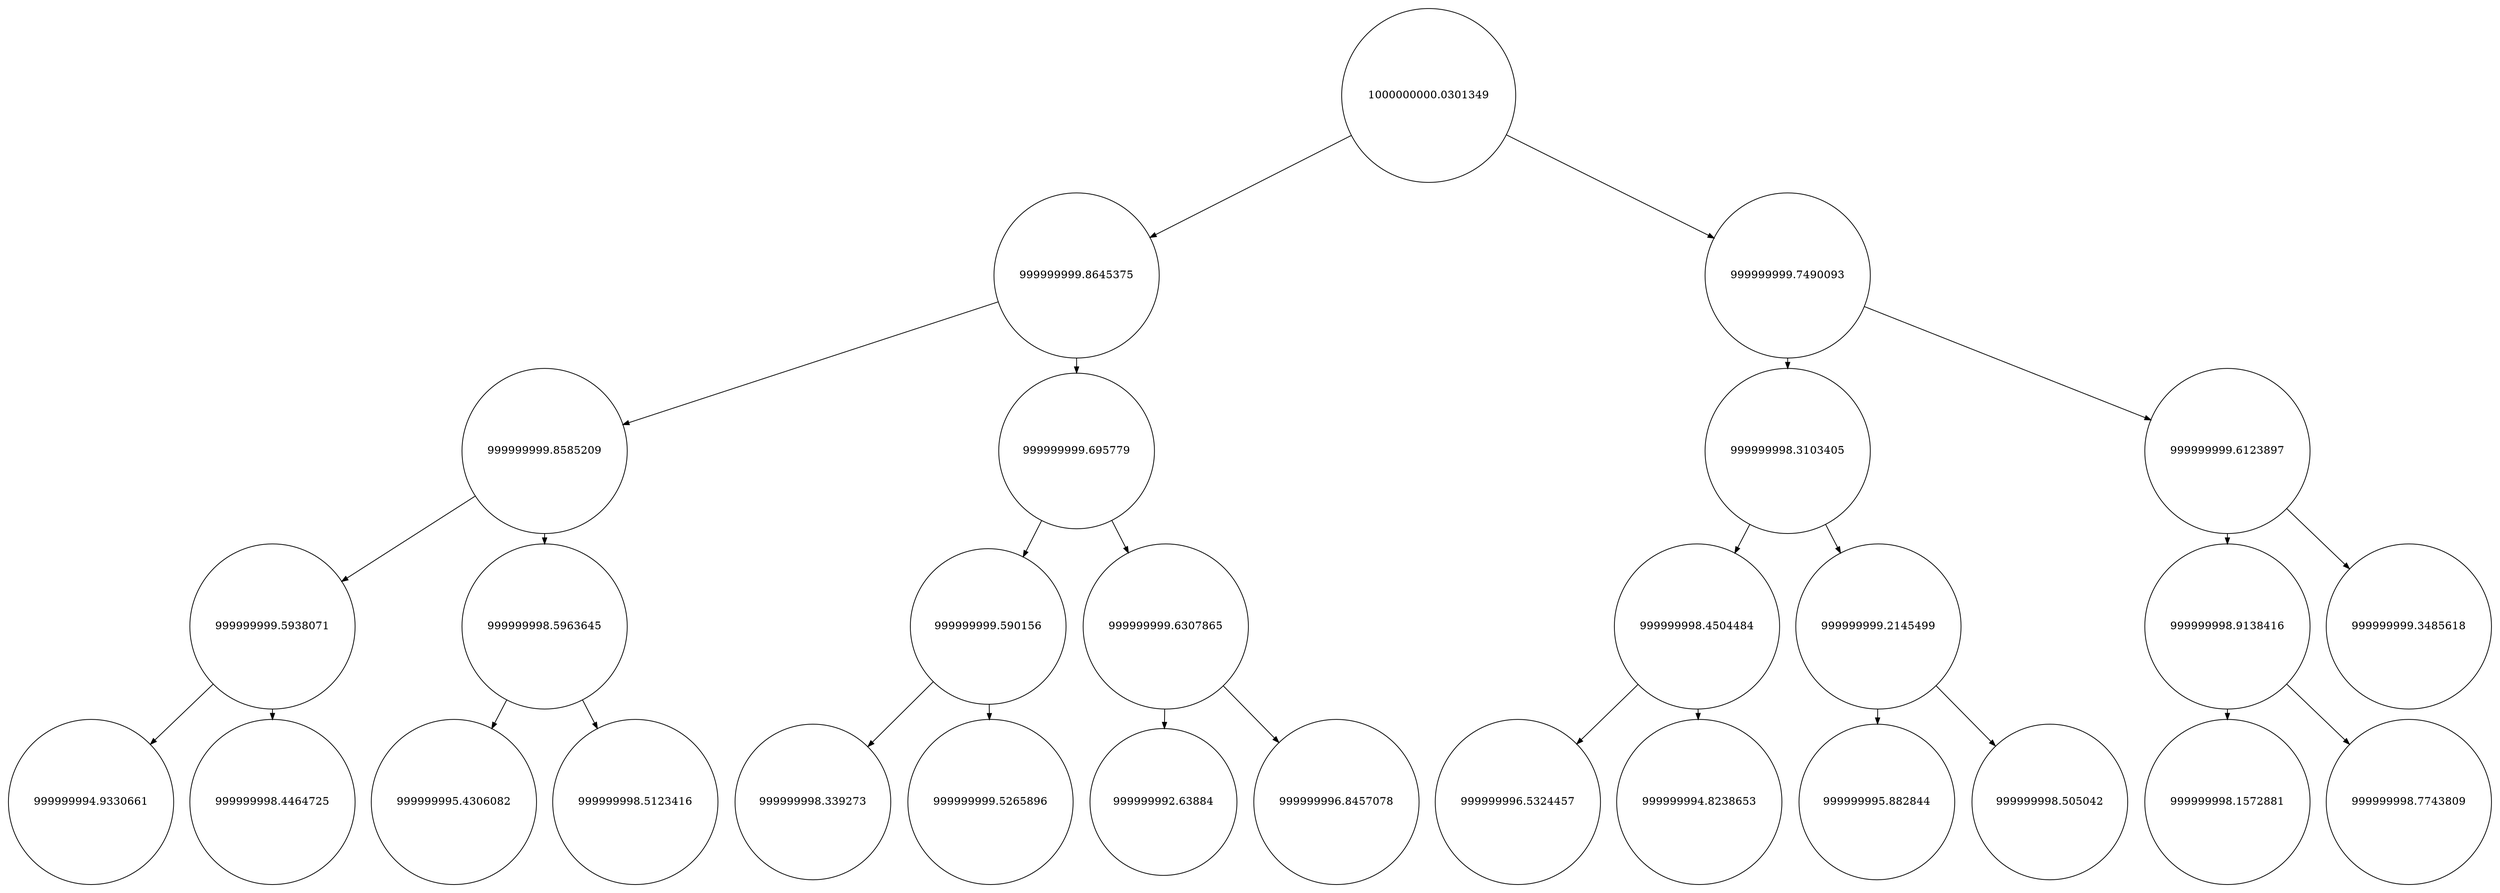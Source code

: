 
    digraph G {
    nodesep=0.3;
    ranksep=0.2;
    margin=0.1;
    node [shape=circle];
    edge [arrowsize=0.8];
    1 -> 2[side=left];
1 -> 3;
2 -> 4[side=left];
2 -> 5;
3 -> 6[side=left];
3 -> 7;
4 -> 8[side=left];
4 -> 9;
5 -> 10[side=left];
5 -> 11;
6 -> 12[side=left];
6 -> 13;
7 -> 14[side=left];
7 -> 15;
8 -> 16[side=left];
8 -> 17;
9 -> 18[side=left];
9 -> 19;
10 -> 20[side=left];
10 -> 21;
11 -> 22[side=left];
11 -> 23;
12 -> 24[side=left];
12 -> 25;
13 -> 26[side=left];
13 -> 27;
14 -> 28[side=left];
14 -> 29;
1[label="1000000000.0301349"]
2[label="999999999.8645375"]
3[label="999999999.7490093"]
4[label="999999999.8585209"]
5[label="999999999.695779"]
6[label="999999998.3103405"]
7[label="999999999.6123897"]
8[label="999999999.5938071"]
9[label="999999998.5963645"]
10[label="999999999.590156"]
11[label="999999999.6307865"]
12[label="999999998.4504484"]
13[label="999999999.2145499"]
14[label="999999998.9138416"]
15[label="999999999.3485618"]
16[label="999999994.9330661"]
17[label="999999998.4464725"]
18[label="999999995.4306082"]
19[label="999999998.5123416"]
20[label="999999998.339273"]
21[label="999999999.5265896"]
22[label="999999992.63884"]
23[label="999999996.8457078"]
24[label="999999996.5324457"]
25[label="999999994.8238653"]
26[label="999999995.882844"]
27[label="999999998.505042"]
28[label="999999998.1572881"]
29[label="999999998.7743809"]}